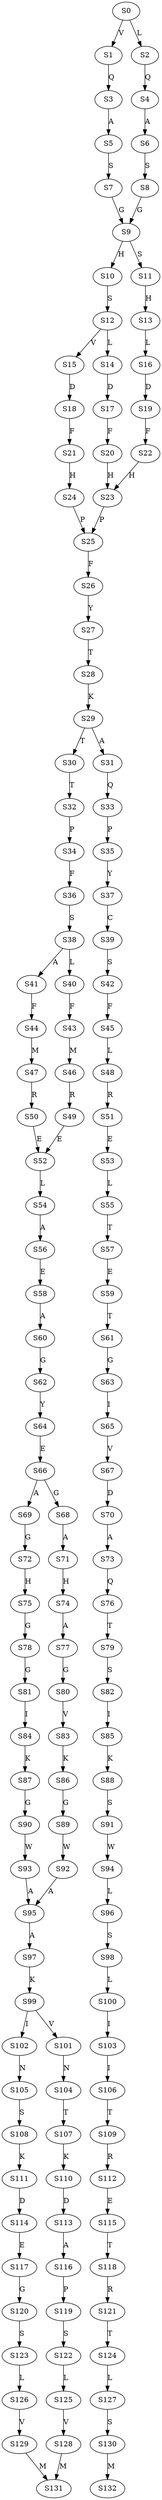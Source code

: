strict digraph  {
	S0 -> S1 [ label = V ];
	S0 -> S2 [ label = L ];
	S1 -> S3 [ label = Q ];
	S2 -> S4 [ label = Q ];
	S3 -> S5 [ label = A ];
	S4 -> S6 [ label = A ];
	S5 -> S7 [ label = S ];
	S6 -> S8 [ label = S ];
	S7 -> S9 [ label = G ];
	S8 -> S9 [ label = G ];
	S9 -> S10 [ label = H ];
	S9 -> S11 [ label = S ];
	S10 -> S12 [ label = S ];
	S11 -> S13 [ label = H ];
	S12 -> S14 [ label = L ];
	S12 -> S15 [ label = V ];
	S13 -> S16 [ label = L ];
	S14 -> S17 [ label = D ];
	S15 -> S18 [ label = D ];
	S16 -> S19 [ label = D ];
	S17 -> S20 [ label = F ];
	S18 -> S21 [ label = F ];
	S19 -> S22 [ label = F ];
	S20 -> S23 [ label = H ];
	S21 -> S24 [ label = H ];
	S22 -> S23 [ label = H ];
	S23 -> S25 [ label = P ];
	S24 -> S25 [ label = P ];
	S25 -> S26 [ label = F ];
	S26 -> S27 [ label = Y ];
	S27 -> S28 [ label = T ];
	S28 -> S29 [ label = K ];
	S29 -> S30 [ label = T ];
	S29 -> S31 [ label = A ];
	S30 -> S32 [ label = T ];
	S31 -> S33 [ label = Q ];
	S32 -> S34 [ label = P ];
	S33 -> S35 [ label = P ];
	S34 -> S36 [ label = F ];
	S35 -> S37 [ label = Y ];
	S36 -> S38 [ label = S ];
	S37 -> S39 [ label = C ];
	S38 -> S40 [ label = L ];
	S38 -> S41 [ label = A ];
	S39 -> S42 [ label = S ];
	S40 -> S43 [ label = F ];
	S41 -> S44 [ label = F ];
	S42 -> S45 [ label = F ];
	S43 -> S46 [ label = M ];
	S44 -> S47 [ label = M ];
	S45 -> S48 [ label = L ];
	S46 -> S49 [ label = R ];
	S47 -> S50 [ label = R ];
	S48 -> S51 [ label = R ];
	S49 -> S52 [ label = E ];
	S50 -> S52 [ label = E ];
	S51 -> S53 [ label = E ];
	S52 -> S54 [ label = L ];
	S53 -> S55 [ label = L ];
	S54 -> S56 [ label = A ];
	S55 -> S57 [ label = T ];
	S56 -> S58 [ label = E ];
	S57 -> S59 [ label = E ];
	S58 -> S60 [ label = A ];
	S59 -> S61 [ label = T ];
	S60 -> S62 [ label = G ];
	S61 -> S63 [ label = G ];
	S62 -> S64 [ label = Y ];
	S63 -> S65 [ label = I ];
	S64 -> S66 [ label = E ];
	S65 -> S67 [ label = V ];
	S66 -> S68 [ label = G ];
	S66 -> S69 [ label = A ];
	S67 -> S70 [ label = D ];
	S68 -> S71 [ label = A ];
	S69 -> S72 [ label = G ];
	S70 -> S73 [ label = A ];
	S71 -> S74 [ label = H ];
	S72 -> S75 [ label = H ];
	S73 -> S76 [ label = Q ];
	S74 -> S77 [ label = A ];
	S75 -> S78 [ label = G ];
	S76 -> S79 [ label = T ];
	S77 -> S80 [ label = G ];
	S78 -> S81 [ label = G ];
	S79 -> S82 [ label = S ];
	S80 -> S83 [ label = V ];
	S81 -> S84 [ label = I ];
	S82 -> S85 [ label = I ];
	S83 -> S86 [ label = K ];
	S84 -> S87 [ label = K ];
	S85 -> S88 [ label = K ];
	S86 -> S89 [ label = G ];
	S87 -> S90 [ label = G ];
	S88 -> S91 [ label = S ];
	S89 -> S92 [ label = W ];
	S90 -> S93 [ label = W ];
	S91 -> S94 [ label = W ];
	S92 -> S95 [ label = A ];
	S93 -> S95 [ label = A ];
	S94 -> S96 [ label = L ];
	S95 -> S97 [ label = A ];
	S96 -> S98 [ label = S ];
	S97 -> S99 [ label = K ];
	S98 -> S100 [ label = L ];
	S99 -> S101 [ label = V ];
	S99 -> S102 [ label = I ];
	S100 -> S103 [ label = I ];
	S101 -> S104 [ label = N ];
	S102 -> S105 [ label = N ];
	S103 -> S106 [ label = I ];
	S104 -> S107 [ label = T ];
	S105 -> S108 [ label = S ];
	S106 -> S109 [ label = T ];
	S107 -> S110 [ label = K ];
	S108 -> S111 [ label = K ];
	S109 -> S112 [ label = R ];
	S110 -> S113 [ label = D ];
	S111 -> S114 [ label = D ];
	S112 -> S115 [ label = E ];
	S113 -> S116 [ label = A ];
	S114 -> S117 [ label = E ];
	S115 -> S118 [ label = T ];
	S116 -> S119 [ label = P ];
	S117 -> S120 [ label = G ];
	S118 -> S121 [ label = R ];
	S119 -> S122 [ label = S ];
	S120 -> S123 [ label = S ];
	S121 -> S124 [ label = T ];
	S122 -> S125 [ label = L ];
	S123 -> S126 [ label = L ];
	S124 -> S127 [ label = L ];
	S125 -> S128 [ label = V ];
	S126 -> S129 [ label = V ];
	S127 -> S130 [ label = S ];
	S128 -> S131 [ label = M ];
	S129 -> S131 [ label = M ];
	S130 -> S132 [ label = M ];
}
